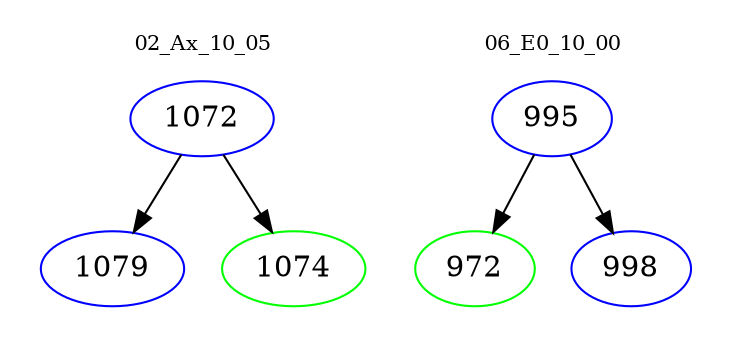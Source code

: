digraph{
subgraph cluster_0 {
color = white
label = "02_Ax_10_05";
fontsize=10;
T0_1072 [label="1072", color="blue"]
T0_1072 -> T0_1079 [color="black"]
T0_1079 [label="1079", color="blue"]
T0_1072 -> T0_1074 [color="black"]
T0_1074 [label="1074", color="green"]
}
subgraph cluster_1 {
color = white
label = "06_E0_10_00";
fontsize=10;
T1_995 [label="995", color="blue"]
T1_995 -> T1_972 [color="black"]
T1_972 [label="972", color="green"]
T1_995 -> T1_998 [color="black"]
T1_998 [label="998", color="blue"]
}
}
